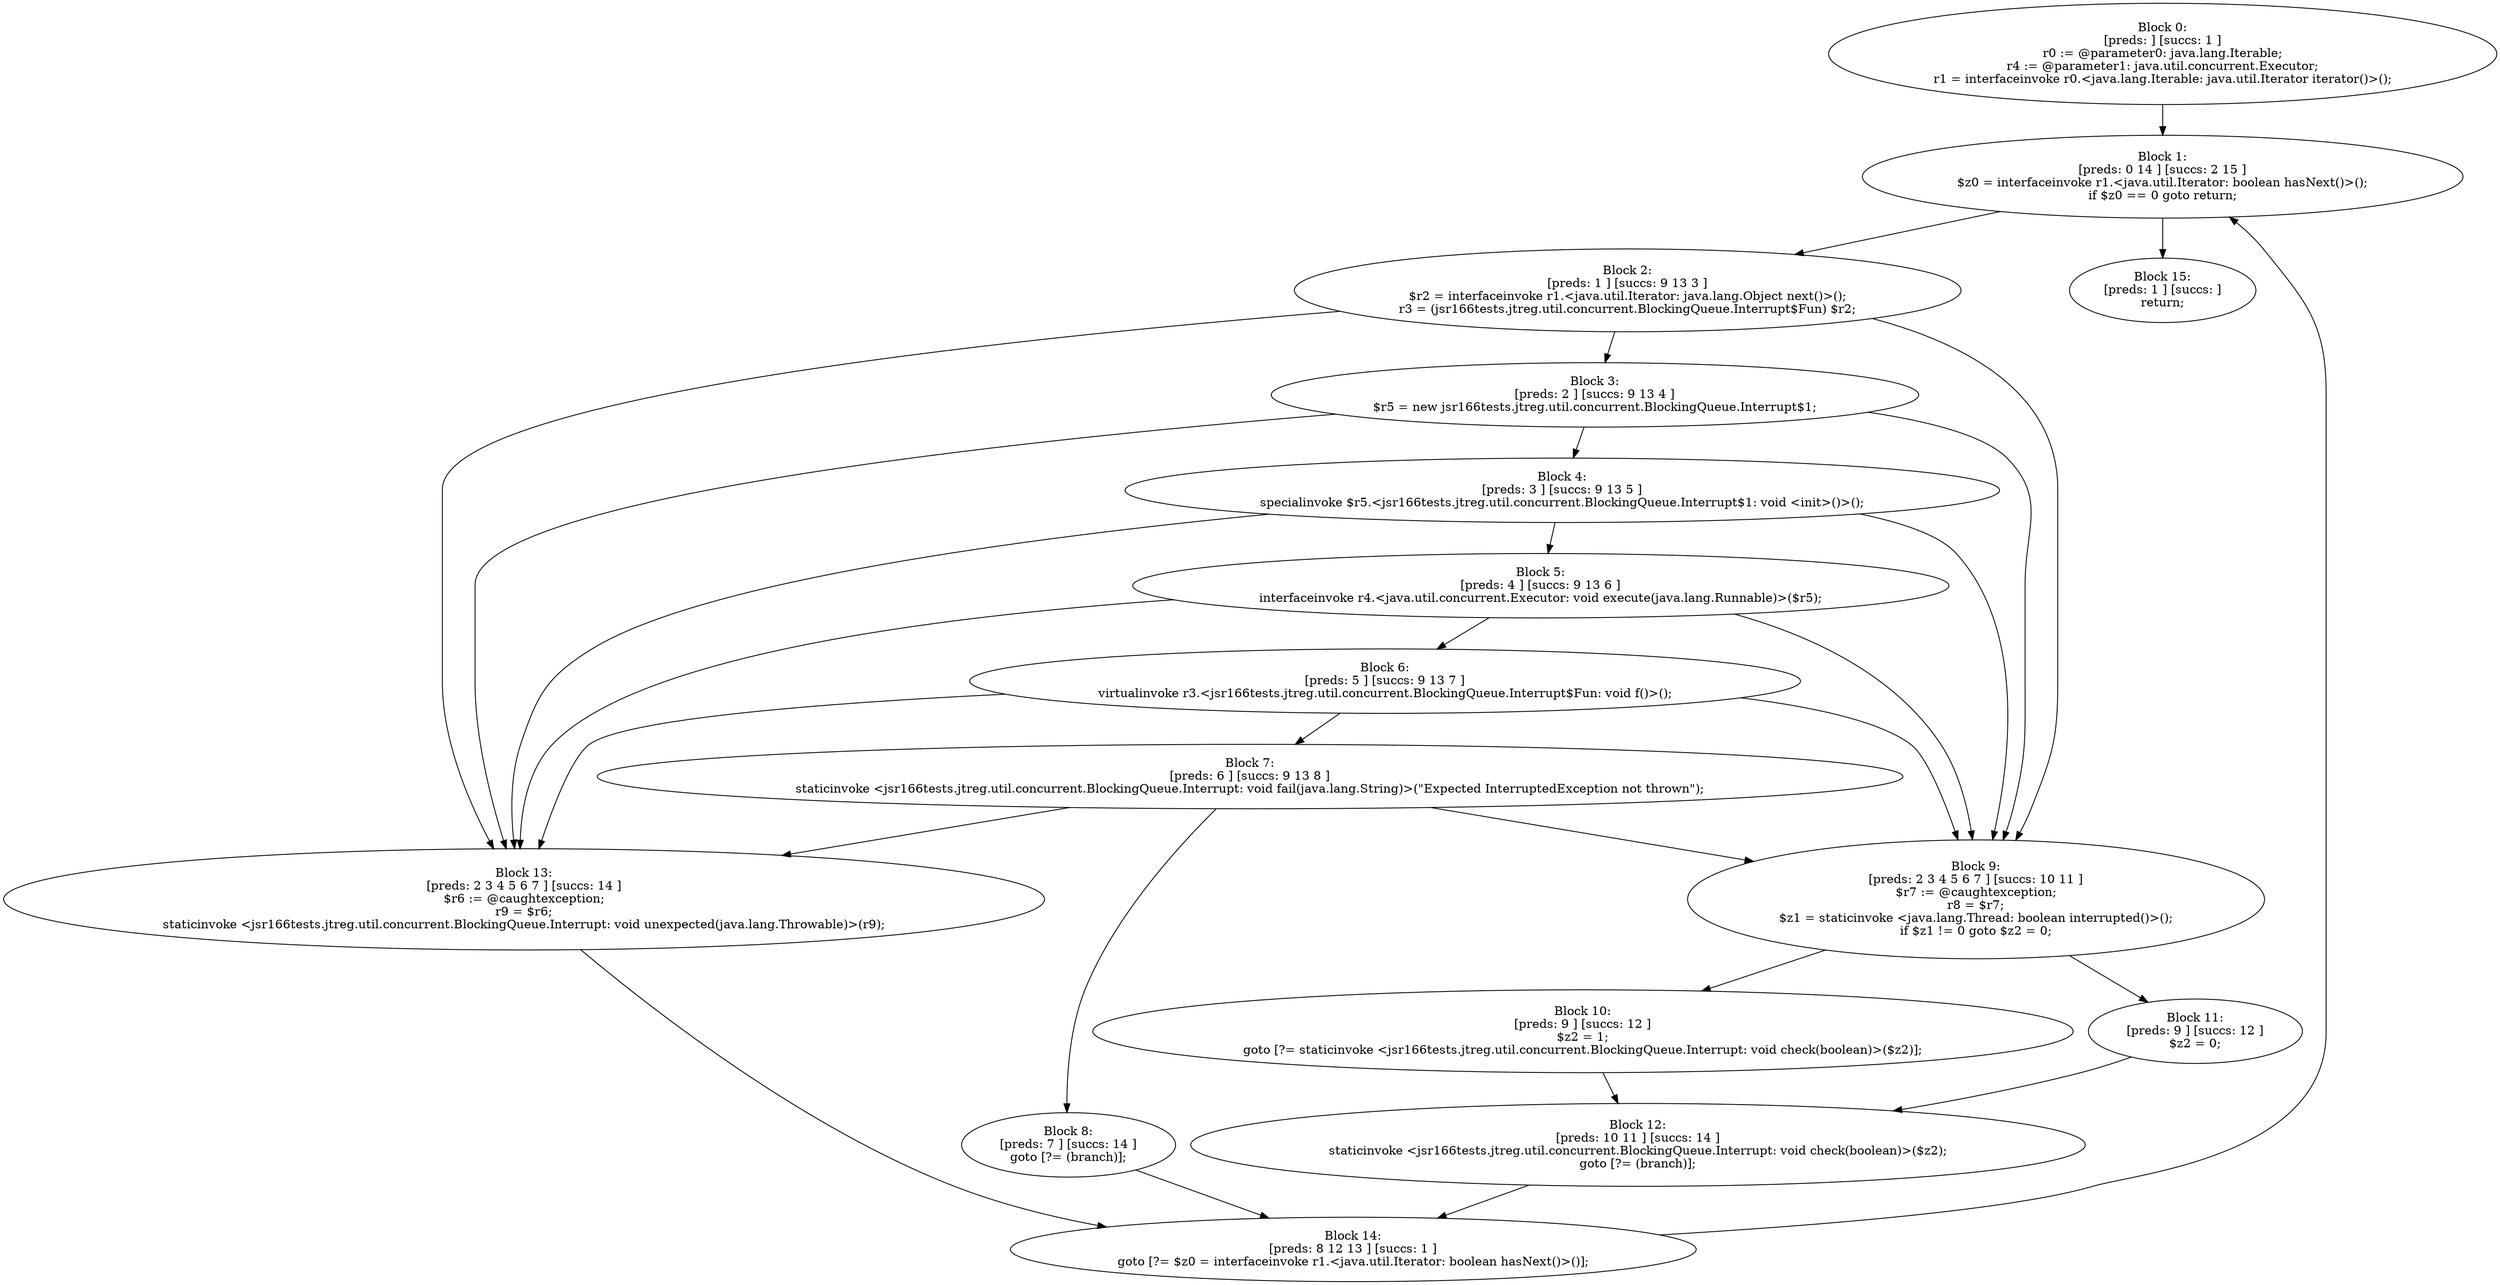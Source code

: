 digraph "unitGraph" {
    "Block 0:
[preds: ] [succs: 1 ]
r0 := @parameter0: java.lang.Iterable;
r4 := @parameter1: java.util.concurrent.Executor;
r1 = interfaceinvoke r0.<java.lang.Iterable: java.util.Iterator iterator()>();
"
    "Block 1:
[preds: 0 14 ] [succs: 2 15 ]
$z0 = interfaceinvoke r1.<java.util.Iterator: boolean hasNext()>();
if $z0 == 0 goto return;
"
    "Block 2:
[preds: 1 ] [succs: 9 13 3 ]
$r2 = interfaceinvoke r1.<java.util.Iterator: java.lang.Object next()>();
r3 = (jsr166tests.jtreg.util.concurrent.BlockingQueue.Interrupt$Fun) $r2;
"
    "Block 3:
[preds: 2 ] [succs: 9 13 4 ]
$r5 = new jsr166tests.jtreg.util.concurrent.BlockingQueue.Interrupt$1;
"
    "Block 4:
[preds: 3 ] [succs: 9 13 5 ]
specialinvoke $r5.<jsr166tests.jtreg.util.concurrent.BlockingQueue.Interrupt$1: void <init>()>();
"
    "Block 5:
[preds: 4 ] [succs: 9 13 6 ]
interfaceinvoke r4.<java.util.concurrent.Executor: void execute(java.lang.Runnable)>($r5);
"
    "Block 6:
[preds: 5 ] [succs: 9 13 7 ]
virtualinvoke r3.<jsr166tests.jtreg.util.concurrent.BlockingQueue.Interrupt$Fun: void f()>();
"
    "Block 7:
[preds: 6 ] [succs: 9 13 8 ]
staticinvoke <jsr166tests.jtreg.util.concurrent.BlockingQueue.Interrupt: void fail(java.lang.String)>(\"Expected InterruptedException not thrown\");
"
    "Block 8:
[preds: 7 ] [succs: 14 ]
goto [?= (branch)];
"
    "Block 9:
[preds: 2 3 4 5 6 7 ] [succs: 10 11 ]
$r7 := @caughtexception;
r8 = $r7;
$z1 = staticinvoke <java.lang.Thread: boolean interrupted()>();
if $z1 != 0 goto $z2 = 0;
"
    "Block 10:
[preds: 9 ] [succs: 12 ]
$z2 = 1;
goto [?= staticinvoke <jsr166tests.jtreg.util.concurrent.BlockingQueue.Interrupt: void check(boolean)>($z2)];
"
    "Block 11:
[preds: 9 ] [succs: 12 ]
$z2 = 0;
"
    "Block 12:
[preds: 10 11 ] [succs: 14 ]
staticinvoke <jsr166tests.jtreg.util.concurrent.BlockingQueue.Interrupt: void check(boolean)>($z2);
goto [?= (branch)];
"
    "Block 13:
[preds: 2 3 4 5 6 7 ] [succs: 14 ]
$r6 := @caughtexception;
r9 = $r6;
staticinvoke <jsr166tests.jtreg.util.concurrent.BlockingQueue.Interrupt: void unexpected(java.lang.Throwable)>(r9);
"
    "Block 14:
[preds: 8 12 13 ] [succs: 1 ]
goto [?= $z0 = interfaceinvoke r1.<java.util.Iterator: boolean hasNext()>()];
"
    "Block 15:
[preds: 1 ] [succs: ]
return;
"
    "Block 0:
[preds: ] [succs: 1 ]
r0 := @parameter0: java.lang.Iterable;
r4 := @parameter1: java.util.concurrent.Executor;
r1 = interfaceinvoke r0.<java.lang.Iterable: java.util.Iterator iterator()>();
"->"Block 1:
[preds: 0 14 ] [succs: 2 15 ]
$z0 = interfaceinvoke r1.<java.util.Iterator: boolean hasNext()>();
if $z0 == 0 goto return;
";
    "Block 1:
[preds: 0 14 ] [succs: 2 15 ]
$z0 = interfaceinvoke r1.<java.util.Iterator: boolean hasNext()>();
if $z0 == 0 goto return;
"->"Block 2:
[preds: 1 ] [succs: 9 13 3 ]
$r2 = interfaceinvoke r1.<java.util.Iterator: java.lang.Object next()>();
r3 = (jsr166tests.jtreg.util.concurrent.BlockingQueue.Interrupt$Fun) $r2;
";
    "Block 1:
[preds: 0 14 ] [succs: 2 15 ]
$z0 = interfaceinvoke r1.<java.util.Iterator: boolean hasNext()>();
if $z0 == 0 goto return;
"->"Block 15:
[preds: 1 ] [succs: ]
return;
";
    "Block 2:
[preds: 1 ] [succs: 9 13 3 ]
$r2 = interfaceinvoke r1.<java.util.Iterator: java.lang.Object next()>();
r3 = (jsr166tests.jtreg.util.concurrent.BlockingQueue.Interrupt$Fun) $r2;
"->"Block 9:
[preds: 2 3 4 5 6 7 ] [succs: 10 11 ]
$r7 := @caughtexception;
r8 = $r7;
$z1 = staticinvoke <java.lang.Thread: boolean interrupted()>();
if $z1 != 0 goto $z2 = 0;
";
    "Block 2:
[preds: 1 ] [succs: 9 13 3 ]
$r2 = interfaceinvoke r1.<java.util.Iterator: java.lang.Object next()>();
r3 = (jsr166tests.jtreg.util.concurrent.BlockingQueue.Interrupt$Fun) $r2;
"->"Block 13:
[preds: 2 3 4 5 6 7 ] [succs: 14 ]
$r6 := @caughtexception;
r9 = $r6;
staticinvoke <jsr166tests.jtreg.util.concurrent.BlockingQueue.Interrupt: void unexpected(java.lang.Throwable)>(r9);
";
    "Block 2:
[preds: 1 ] [succs: 9 13 3 ]
$r2 = interfaceinvoke r1.<java.util.Iterator: java.lang.Object next()>();
r3 = (jsr166tests.jtreg.util.concurrent.BlockingQueue.Interrupt$Fun) $r2;
"->"Block 3:
[preds: 2 ] [succs: 9 13 4 ]
$r5 = new jsr166tests.jtreg.util.concurrent.BlockingQueue.Interrupt$1;
";
    "Block 3:
[preds: 2 ] [succs: 9 13 4 ]
$r5 = new jsr166tests.jtreg.util.concurrent.BlockingQueue.Interrupt$1;
"->"Block 9:
[preds: 2 3 4 5 6 7 ] [succs: 10 11 ]
$r7 := @caughtexception;
r8 = $r7;
$z1 = staticinvoke <java.lang.Thread: boolean interrupted()>();
if $z1 != 0 goto $z2 = 0;
";
    "Block 3:
[preds: 2 ] [succs: 9 13 4 ]
$r5 = new jsr166tests.jtreg.util.concurrent.BlockingQueue.Interrupt$1;
"->"Block 13:
[preds: 2 3 4 5 6 7 ] [succs: 14 ]
$r6 := @caughtexception;
r9 = $r6;
staticinvoke <jsr166tests.jtreg.util.concurrent.BlockingQueue.Interrupt: void unexpected(java.lang.Throwable)>(r9);
";
    "Block 3:
[preds: 2 ] [succs: 9 13 4 ]
$r5 = new jsr166tests.jtreg.util.concurrent.BlockingQueue.Interrupt$1;
"->"Block 4:
[preds: 3 ] [succs: 9 13 5 ]
specialinvoke $r5.<jsr166tests.jtreg.util.concurrent.BlockingQueue.Interrupt$1: void <init>()>();
";
    "Block 4:
[preds: 3 ] [succs: 9 13 5 ]
specialinvoke $r5.<jsr166tests.jtreg.util.concurrent.BlockingQueue.Interrupt$1: void <init>()>();
"->"Block 9:
[preds: 2 3 4 5 6 7 ] [succs: 10 11 ]
$r7 := @caughtexception;
r8 = $r7;
$z1 = staticinvoke <java.lang.Thread: boolean interrupted()>();
if $z1 != 0 goto $z2 = 0;
";
    "Block 4:
[preds: 3 ] [succs: 9 13 5 ]
specialinvoke $r5.<jsr166tests.jtreg.util.concurrent.BlockingQueue.Interrupt$1: void <init>()>();
"->"Block 13:
[preds: 2 3 4 5 6 7 ] [succs: 14 ]
$r6 := @caughtexception;
r9 = $r6;
staticinvoke <jsr166tests.jtreg.util.concurrent.BlockingQueue.Interrupt: void unexpected(java.lang.Throwable)>(r9);
";
    "Block 4:
[preds: 3 ] [succs: 9 13 5 ]
specialinvoke $r5.<jsr166tests.jtreg.util.concurrent.BlockingQueue.Interrupt$1: void <init>()>();
"->"Block 5:
[preds: 4 ] [succs: 9 13 6 ]
interfaceinvoke r4.<java.util.concurrent.Executor: void execute(java.lang.Runnable)>($r5);
";
    "Block 5:
[preds: 4 ] [succs: 9 13 6 ]
interfaceinvoke r4.<java.util.concurrent.Executor: void execute(java.lang.Runnable)>($r5);
"->"Block 9:
[preds: 2 3 4 5 6 7 ] [succs: 10 11 ]
$r7 := @caughtexception;
r8 = $r7;
$z1 = staticinvoke <java.lang.Thread: boolean interrupted()>();
if $z1 != 0 goto $z2 = 0;
";
    "Block 5:
[preds: 4 ] [succs: 9 13 6 ]
interfaceinvoke r4.<java.util.concurrent.Executor: void execute(java.lang.Runnable)>($r5);
"->"Block 13:
[preds: 2 3 4 5 6 7 ] [succs: 14 ]
$r6 := @caughtexception;
r9 = $r6;
staticinvoke <jsr166tests.jtreg.util.concurrent.BlockingQueue.Interrupt: void unexpected(java.lang.Throwable)>(r9);
";
    "Block 5:
[preds: 4 ] [succs: 9 13 6 ]
interfaceinvoke r4.<java.util.concurrent.Executor: void execute(java.lang.Runnable)>($r5);
"->"Block 6:
[preds: 5 ] [succs: 9 13 7 ]
virtualinvoke r3.<jsr166tests.jtreg.util.concurrent.BlockingQueue.Interrupt$Fun: void f()>();
";
    "Block 6:
[preds: 5 ] [succs: 9 13 7 ]
virtualinvoke r3.<jsr166tests.jtreg.util.concurrent.BlockingQueue.Interrupt$Fun: void f()>();
"->"Block 9:
[preds: 2 3 4 5 6 7 ] [succs: 10 11 ]
$r7 := @caughtexception;
r8 = $r7;
$z1 = staticinvoke <java.lang.Thread: boolean interrupted()>();
if $z1 != 0 goto $z2 = 0;
";
    "Block 6:
[preds: 5 ] [succs: 9 13 7 ]
virtualinvoke r3.<jsr166tests.jtreg.util.concurrent.BlockingQueue.Interrupt$Fun: void f()>();
"->"Block 13:
[preds: 2 3 4 5 6 7 ] [succs: 14 ]
$r6 := @caughtexception;
r9 = $r6;
staticinvoke <jsr166tests.jtreg.util.concurrent.BlockingQueue.Interrupt: void unexpected(java.lang.Throwable)>(r9);
";
    "Block 6:
[preds: 5 ] [succs: 9 13 7 ]
virtualinvoke r3.<jsr166tests.jtreg.util.concurrent.BlockingQueue.Interrupt$Fun: void f()>();
"->"Block 7:
[preds: 6 ] [succs: 9 13 8 ]
staticinvoke <jsr166tests.jtreg.util.concurrent.BlockingQueue.Interrupt: void fail(java.lang.String)>(\"Expected InterruptedException not thrown\");
";
    "Block 7:
[preds: 6 ] [succs: 9 13 8 ]
staticinvoke <jsr166tests.jtreg.util.concurrent.BlockingQueue.Interrupt: void fail(java.lang.String)>(\"Expected InterruptedException not thrown\");
"->"Block 9:
[preds: 2 3 4 5 6 7 ] [succs: 10 11 ]
$r7 := @caughtexception;
r8 = $r7;
$z1 = staticinvoke <java.lang.Thread: boolean interrupted()>();
if $z1 != 0 goto $z2 = 0;
";
    "Block 7:
[preds: 6 ] [succs: 9 13 8 ]
staticinvoke <jsr166tests.jtreg.util.concurrent.BlockingQueue.Interrupt: void fail(java.lang.String)>(\"Expected InterruptedException not thrown\");
"->"Block 13:
[preds: 2 3 4 5 6 7 ] [succs: 14 ]
$r6 := @caughtexception;
r9 = $r6;
staticinvoke <jsr166tests.jtreg.util.concurrent.BlockingQueue.Interrupt: void unexpected(java.lang.Throwable)>(r9);
";
    "Block 7:
[preds: 6 ] [succs: 9 13 8 ]
staticinvoke <jsr166tests.jtreg.util.concurrent.BlockingQueue.Interrupt: void fail(java.lang.String)>(\"Expected InterruptedException not thrown\");
"->"Block 8:
[preds: 7 ] [succs: 14 ]
goto [?= (branch)];
";
    "Block 8:
[preds: 7 ] [succs: 14 ]
goto [?= (branch)];
"->"Block 14:
[preds: 8 12 13 ] [succs: 1 ]
goto [?= $z0 = interfaceinvoke r1.<java.util.Iterator: boolean hasNext()>()];
";
    "Block 9:
[preds: 2 3 4 5 6 7 ] [succs: 10 11 ]
$r7 := @caughtexception;
r8 = $r7;
$z1 = staticinvoke <java.lang.Thread: boolean interrupted()>();
if $z1 != 0 goto $z2 = 0;
"->"Block 10:
[preds: 9 ] [succs: 12 ]
$z2 = 1;
goto [?= staticinvoke <jsr166tests.jtreg.util.concurrent.BlockingQueue.Interrupt: void check(boolean)>($z2)];
";
    "Block 9:
[preds: 2 3 4 5 6 7 ] [succs: 10 11 ]
$r7 := @caughtexception;
r8 = $r7;
$z1 = staticinvoke <java.lang.Thread: boolean interrupted()>();
if $z1 != 0 goto $z2 = 0;
"->"Block 11:
[preds: 9 ] [succs: 12 ]
$z2 = 0;
";
    "Block 10:
[preds: 9 ] [succs: 12 ]
$z2 = 1;
goto [?= staticinvoke <jsr166tests.jtreg.util.concurrent.BlockingQueue.Interrupt: void check(boolean)>($z2)];
"->"Block 12:
[preds: 10 11 ] [succs: 14 ]
staticinvoke <jsr166tests.jtreg.util.concurrent.BlockingQueue.Interrupt: void check(boolean)>($z2);
goto [?= (branch)];
";
    "Block 11:
[preds: 9 ] [succs: 12 ]
$z2 = 0;
"->"Block 12:
[preds: 10 11 ] [succs: 14 ]
staticinvoke <jsr166tests.jtreg.util.concurrent.BlockingQueue.Interrupt: void check(boolean)>($z2);
goto [?= (branch)];
";
    "Block 12:
[preds: 10 11 ] [succs: 14 ]
staticinvoke <jsr166tests.jtreg.util.concurrent.BlockingQueue.Interrupt: void check(boolean)>($z2);
goto [?= (branch)];
"->"Block 14:
[preds: 8 12 13 ] [succs: 1 ]
goto [?= $z0 = interfaceinvoke r1.<java.util.Iterator: boolean hasNext()>()];
";
    "Block 13:
[preds: 2 3 4 5 6 7 ] [succs: 14 ]
$r6 := @caughtexception;
r9 = $r6;
staticinvoke <jsr166tests.jtreg.util.concurrent.BlockingQueue.Interrupt: void unexpected(java.lang.Throwable)>(r9);
"->"Block 14:
[preds: 8 12 13 ] [succs: 1 ]
goto [?= $z0 = interfaceinvoke r1.<java.util.Iterator: boolean hasNext()>()];
";
    "Block 14:
[preds: 8 12 13 ] [succs: 1 ]
goto [?= $z0 = interfaceinvoke r1.<java.util.Iterator: boolean hasNext()>()];
"->"Block 1:
[preds: 0 14 ] [succs: 2 15 ]
$z0 = interfaceinvoke r1.<java.util.Iterator: boolean hasNext()>();
if $z0 == 0 goto return;
";
}
